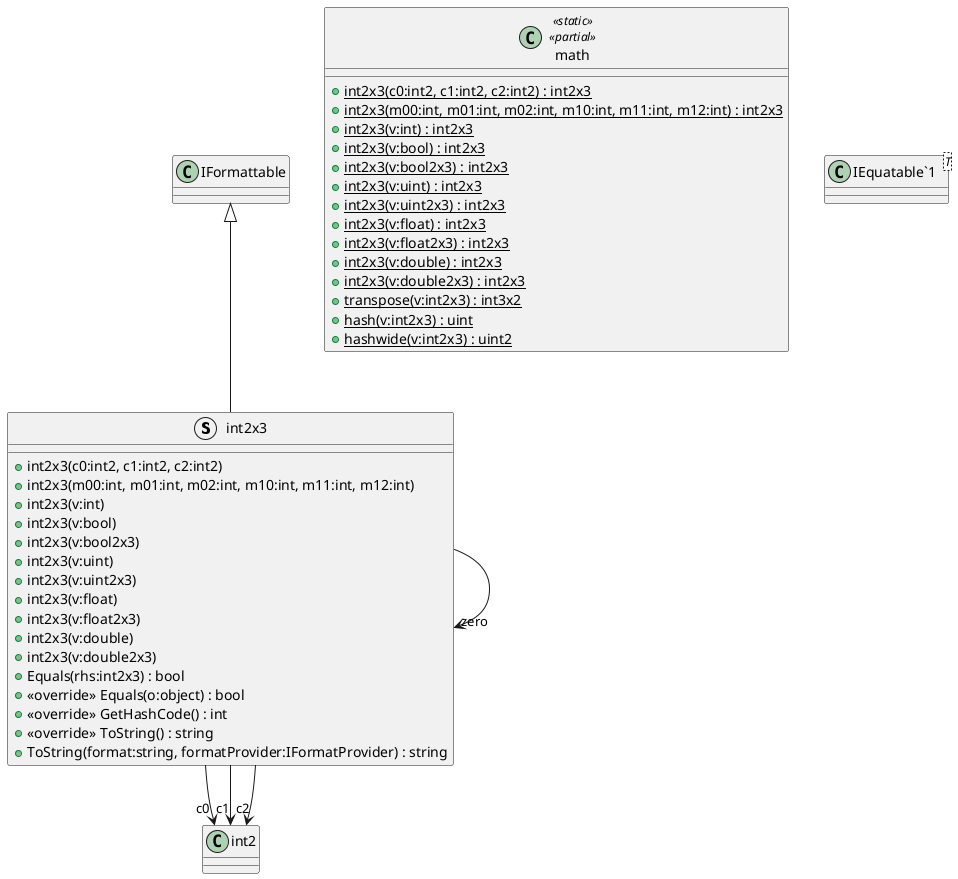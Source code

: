 @startuml
struct int2x3 {
    + int2x3(c0:int2, c1:int2, c2:int2)
    + int2x3(m00:int, m01:int, m02:int, m10:int, m11:int, m12:int)
    + int2x3(v:int)
    + int2x3(v:bool)
    + int2x3(v:bool2x3)
    + int2x3(v:uint)
    + int2x3(v:uint2x3)
    + int2x3(v:float)
    + int2x3(v:float2x3)
    + int2x3(v:double)
    + int2x3(v:double2x3)
    + Equals(rhs:int2x3) : bool
    + <<override>> Equals(o:object) : bool
    + <<override>> GetHashCode() : int
    + <<override>> ToString() : string
    + ToString(format:string, formatProvider:IFormatProvider) : string
}
class math <<static>> <<partial>> {
    + {static} int2x3(c0:int2, c1:int2, c2:int2) : int2x3
    + {static} int2x3(m00:int, m01:int, m02:int, m10:int, m11:int, m12:int) : int2x3
    + {static} int2x3(v:int) : int2x3
    + {static} int2x3(v:bool) : int2x3
    + {static} int2x3(v:bool2x3) : int2x3
    + {static} int2x3(v:uint) : int2x3
    + {static} int2x3(v:uint2x3) : int2x3
    + {static} int2x3(v:float) : int2x3
    + {static} int2x3(v:float2x3) : int2x3
    + {static} int2x3(v:double) : int2x3
    + {static} int2x3(v:double2x3) : int2x3
    + {static} transpose(v:int2x3) : int3x2
    + {static} hash(v:int2x3) : uint
    + {static} hashwide(v:int2x3) : uint2
}
class "IEquatable`1"<T> {
}
IFormattable <|-- int2x3
int2x3 --> "c0" int2
int2x3 --> "c1" int2
int2x3 --> "c2" int2
int2x3 --> "zero" int2x3
@enduml
